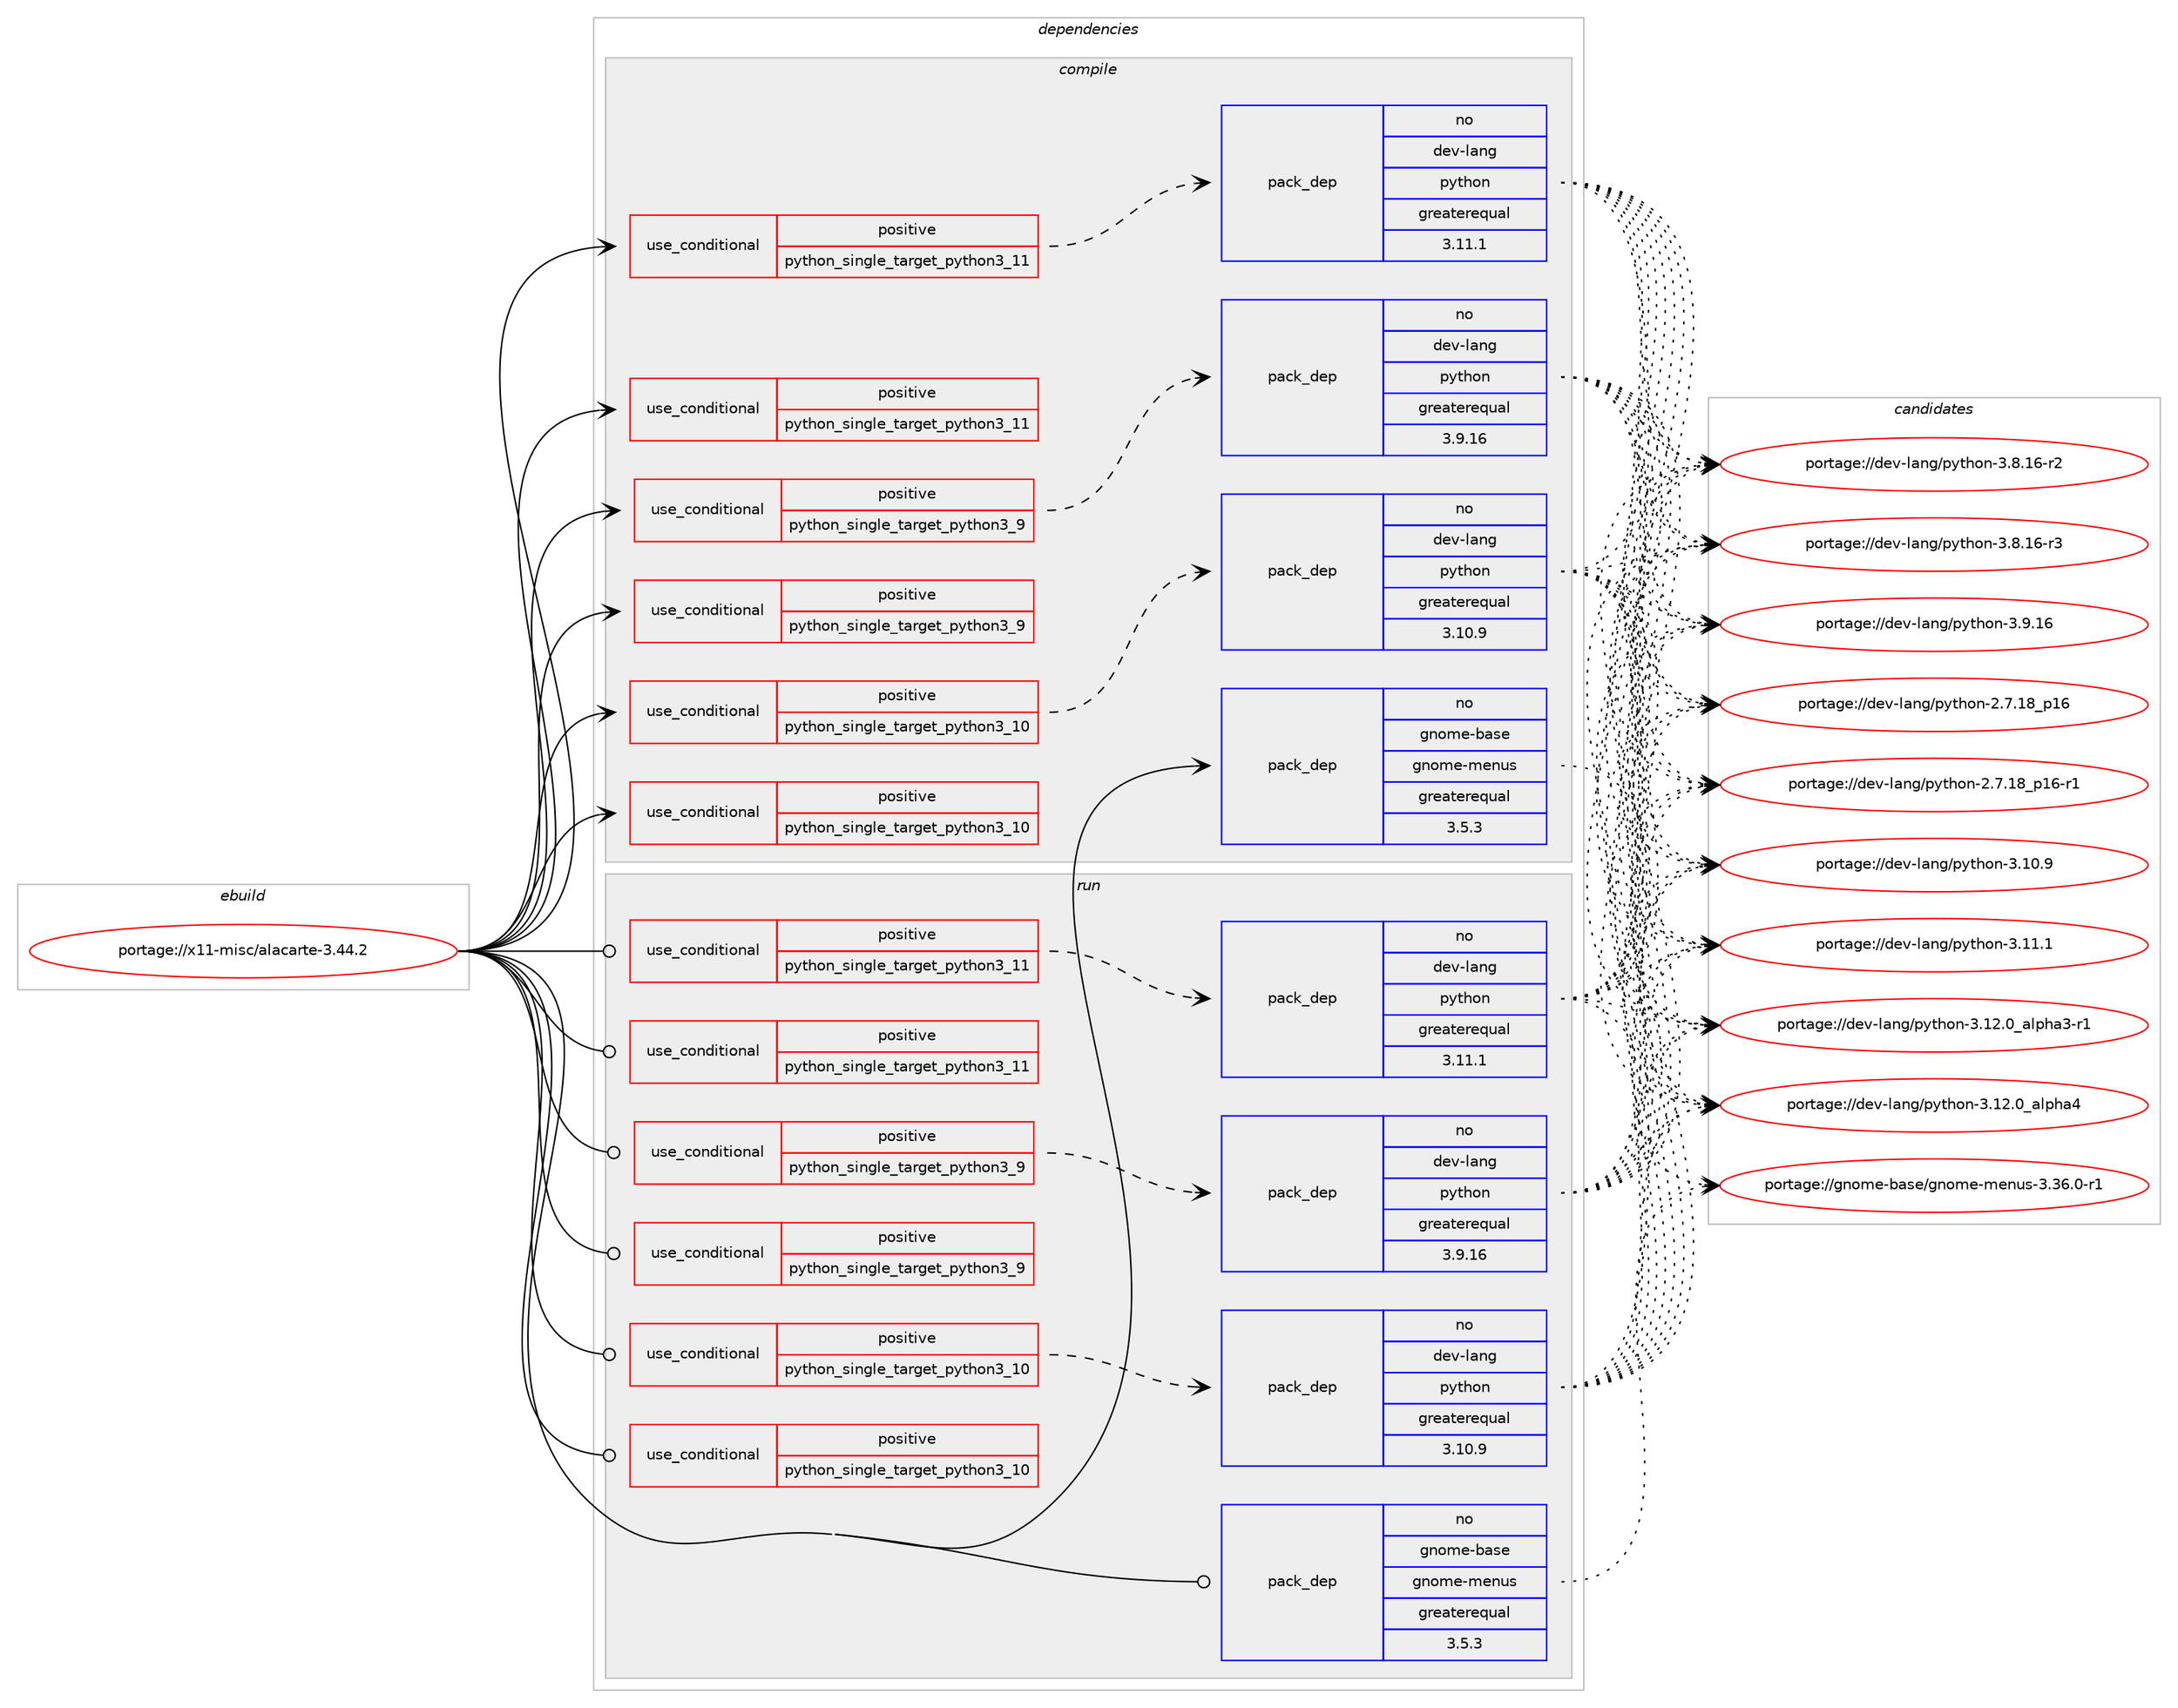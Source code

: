 digraph prolog {

# *************
# Graph options
# *************

newrank=true;
concentrate=true;
compound=true;
graph [rankdir=LR,fontname=Helvetica,fontsize=10,ranksep=1.5];#, ranksep=2.5, nodesep=0.2];
edge  [arrowhead=vee];
node  [fontname=Helvetica,fontsize=10];

# **********
# The ebuild
# **********

subgraph cluster_leftcol {
color=gray;
rank=same;
label=<<i>ebuild</i>>;
id [label="portage://x11-misc/alacarte-3.44.2", color=red, width=4, href="../x11-misc/alacarte-3.44.2.svg"];
}

# ****************
# The dependencies
# ****************

subgraph cluster_midcol {
color=gray;
label=<<i>dependencies</i>>;
subgraph cluster_compile {
fillcolor="#eeeeee";
style=filled;
label=<<i>compile</i>>;
subgraph cond6432 {
dependency10397 [label=<<TABLE BORDER="0" CELLBORDER="1" CELLSPACING="0" CELLPADDING="4"><TR><TD ROWSPAN="3" CELLPADDING="10">use_conditional</TD></TR><TR><TD>positive</TD></TR><TR><TD>python_single_target_python3_10</TD></TR></TABLE>>, shape=none, color=red];
subgraph pack3840 {
dependency10398 [label=<<TABLE BORDER="0" CELLBORDER="1" CELLSPACING="0" CELLPADDING="4" WIDTH="220"><TR><TD ROWSPAN="6" CELLPADDING="30">pack_dep</TD></TR><TR><TD WIDTH="110">no</TD></TR><TR><TD>dev-lang</TD></TR><TR><TD>python</TD></TR><TR><TD>greaterequal</TD></TR><TR><TD>3.10.9</TD></TR></TABLE>>, shape=none, color=blue];
}
dependency10397:e -> dependency10398:w [weight=20,style="dashed",arrowhead="vee"];
}
id:e -> dependency10397:w [weight=20,style="solid",arrowhead="vee"];
subgraph cond6433 {
dependency10399 [label=<<TABLE BORDER="0" CELLBORDER="1" CELLSPACING="0" CELLPADDING="4"><TR><TD ROWSPAN="3" CELLPADDING="10">use_conditional</TD></TR><TR><TD>positive</TD></TR><TR><TD>python_single_target_python3_10</TD></TR></TABLE>>, shape=none, color=red];
# *** BEGIN UNKNOWN DEPENDENCY TYPE (TODO) ***
# dependency10399 -> package_dependency(portage://x11-misc/alacarte-3.44.2,install,no,dev-python,pygobject,none,[,,],[slot(3)],[use(enable(python_targets_python3_10),negative)])
# *** END UNKNOWN DEPENDENCY TYPE (TODO) ***

}
id:e -> dependency10399:w [weight=20,style="solid",arrowhead="vee"];
subgraph cond6434 {
dependency10400 [label=<<TABLE BORDER="0" CELLBORDER="1" CELLSPACING="0" CELLPADDING="4"><TR><TD ROWSPAN="3" CELLPADDING="10">use_conditional</TD></TR><TR><TD>positive</TD></TR><TR><TD>python_single_target_python3_11</TD></TR></TABLE>>, shape=none, color=red];
subgraph pack3841 {
dependency10401 [label=<<TABLE BORDER="0" CELLBORDER="1" CELLSPACING="0" CELLPADDING="4" WIDTH="220"><TR><TD ROWSPAN="6" CELLPADDING="30">pack_dep</TD></TR><TR><TD WIDTH="110">no</TD></TR><TR><TD>dev-lang</TD></TR><TR><TD>python</TD></TR><TR><TD>greaterequal</TD></TR><TR><TD>3.11.1</TD></TR></TABLE>>, shape=none, color=blue];
}
dependency10400:e -> dependency10401:w [weight=20,style="dashed",arrowhead="vee"];
}
id:e -> dependency10400:w [weight=20,style="solid",arrowhead="vee"];
subgraph cond6435 {
dependency10402 [label=<<TABLE BORDER="0" CELLBORDER="1" CELLSPACING="0" CELLPADDING="4"><TR><TD ROWSPAN="3" CELLPADDING="10">use_conditional</TD></TR><TR><TD>positive</TD></TR><TR><TD>python_single_target_python3_11</TD></TR></TABLE>>, shape=none, color=red];
# *** BEGIN UNKNOWN DEPENDENCY TYPE (TODO) ***
# dependency10402 -> package_dependency(portage://x11-misc/alacarte-3.44.2,install,no,dev-python,pygobject,none,[,,],[slot(3)],[use(enable(python_targets_python3_11),negative)])
# *** END UNKNOWN DEPENDENCY TYPE (TODO) ***

}
id:e -> dependency10402:w [weight=20,style="solid",arrowhead="vee"];
subgraph cond6436 {
dependency10403 [label=<<TABLE BORDER="0" CELLBORDER="1" CELLSPACING="0" CELLPADDING="4"><TR><TD ROWSPAN="3" CELLPADDING="10">use_conditional</TD></TR><TR><TD>positive</TD></TR><TR><TD>python_single_target_python3_9</TD></TR></TABLE>>, shape=none, color=red];
subgraph pack3842 {
dependency10404 [label=<<TABLE BORDER="0" CELLBORDER="1" CELLSPACING="0" CELLPADDING="4" WIDTH="220"><TR><TD ROWSPAN="6" CELLPADDING="30">pack_dep</TD></TR><TR><TD WIDTH="110">no</TD></TR><TR><TD>dev-lang</TD></TR><TR><TD>python</TD></TR><TR><TD>greaterequal</TD></TR><TR><TD>3.9.16</TD></TR></TABLE>>, shape=none, color=blue];
}
dependency10403:e -> dependency10404:w [weight=20,style="dashed",arrowhead="vee"];
}
id:e -> dependency10403:w [weight=20,style="solid",arrowhead="vee"];
subgraph cond6437 {
dependency10405 [label=<<TABLE BORDER="0" CELLBORDER="1" CELLSPACING="0" CELLPADDING="4"><TR><TD ROWSPAN="3" CELLPADDING="10">use_conditional</TD></TR><TR><TD>positive</TD></TR><TR><TD>python_single_target_python3_9</TD></TR></TABLE>>, shape=none, color=red];
# *** BEGIN UNKNOWN DEPENDENCY TYPE (TODO) ***
# dependency10405 -> package_dependency(portage://x11-misc/alacarte-3.44.2,install,no,dev-python,pygobject,none,[,,],[slot(3)],[use(enable(python_targets_python3_9),negative)])
# *** END UNKNOWN DEPENDENCY TYPE (TODO) ***

}
id:e -> dependency10405:w [weight=20,style="solid",arrowhead="vee"];
subgraph pack3843 {
dependency10406 [label=<<TABLE BORDER="0" CELLBORDER="1" CELLSPACING="0" CELLPADDING="4" WIDTH="220"><TR><TD ROWSPAN="6" CELLPADDING="30">pack_dep</TD></TR><TR><TD WIDTH="110">no</TD></TR><TR><TD>gnome-base</TD></TR><TR><TD>gnome-menus</TD></TR><TR><TD>greaterequal</TD></TR><TR><TD>3.5.3</TD></TR></TABLE>>, shape=none, color=blue];
}
id:e -> dependency10406:w [weight=20,style="solid",arrowhead="vee"];
}
subgraph cluster_compileandrun {
fillcolor="#eeeeee";
style=filled;
label=<<i>compile and run</i>>;
}
subgraph cluster_run {
fillcolor="#eeeeee";
style=filled;
label=<<i>run</i>>;
subgraph cond6438 {
dependency10407 [label=<<TABLE BORDER="0" CELLBORDER="1" CELLSPACING="0" CELLPADDING="4"><TR><TD ROWSPAN="3" CELLPADDING="10">use_conditional</TD></TR><TR><TD>positive</TD></TR><TR><TD>python_single_target_python3_10</TD></TR></TABLE>>, shape=none, color=red];
subgraph pack3844 {
dependency10408 [label=<<TABLE BORDER="0" CELLBORDER="1" CELLSPACING="0" CELLPADDING="4" WIDTH="220"><TR><TD ROWSPAN="6" CELLPADDING="30">pack_dep</TD></TR><TR><TD WIDTH="110">no</TD></TR><TR><TD>dev-lang</TD></TR><TR><TD>python</TD></TR><TR><TD>greaterequal</TD></TR><TR><TD>3.10.9</TD></TR></TABLE>>, shape=none, color=blue];
}
dependency10407:e -> dependency10408:w [weight=20,style="dashed",arrowhead="vee"];
}
id:e -> dependency10407:w [weight=20,style="solid",arrowhead="odot"];
subgraph cond6439 {
dependency10409 [label=<<TABLE BORDER="0" CELLBORDER="1" CELLSPACING="0" CELLPADDING="4"><TR><TD ROWSPAN="3" CELLPADDING="10">use_conditional</TD></TR><TR><TD>positive</TD></TR><TR><TD>python_single_target_python3_10</TD></TR></TABLE>>, shape=none, color=red];
# *** BEGIN UNKNOWN DEPENDENCY TYPE (TODO) ***
# dependency10409 -> package_dependency(portage://x11-misc/alacarte-3.44.2,run,no,dev-python,pygobject,none,[,,],[slot(3)],[use(enable(python_targets_python3_10),negative)])
# *** END UNKNOWN DEPENDENCY TYPE (TODO) ***

}
id:e -> dependency10409:w [weight=20,style="solid",arrowhead="odot"];
subgraph cond6440 {
dependency10410 [label=<<TABLE BORDER="0" CELLBORDER="1" CELLSPACING="0" CELLPADDING="4"><TR><TD ROWSPAN="3" CELLPADDING="10">use_conditional</TD></TR><TR><TD>positive</TD></TR><TR><TD>python_single_target_python3_11</TD></TR></TABLE>>, shape=none, color=red];
subgraph pack3845 {
dependency10411 [label=<<TABLE BORDER="0" CELLBORDER="1" CELLSPACING="0" CELLPADDING="4" WIDTH="220"><TR><TD ROWSPAN="6" CELLPADDING="30">pack_dep</TD></TR><TR><TD WIDTH="110">no</TD></TR><TR><TD>dev-lang</TD></TR><TR><TD>python</TD></TR><TR><TD>greaterequal</TD></TR><TR><TD>3.11.1</TD></TR></TABLE>>, shape=none, color=blue];
}
dependency10410:e -> dependency10411:w [weight=20,style="dashed",arrowhead="vee"];
}
id:e -> dependency10410:w [weight=20,style="solid",arrowhead="odot"];
subgraph cond6441 {
dependency10412 [label=<<TABLE BORDER="0" CELLBORDER="1" CELLSPACING="0" CELLPADDING="4"><TR><TD ROWSPAN="3" CELLPADDING="10">use_conditional</TD></TR><TR><TD>positive</TD></TR><TR><TD>python_single_target_python3_11</TD></TR></TABLE>>, shape=none, color=red];
# *** BEGIN UNKNOWN DEPENDENCY TYPE (TODO) ***
# dependency10412 -> package_dependency(portage://x11-misc/alacarte-3.44.2,run,no,dev-python,pygobject,none,[,,],[slot(3)],[use(enable(python_targets_python3_11),negative)])
# *** END UNKNOWN DEPENDENCY TYPE (TODO) ***

}
id:e -> dependency10412:w [weight=20,style="solid",arrowhead="odot"];
subgraph cond6442 {
dependency10413 [label=<<TABLE BORDER="0" CELLBORDER="1" CELLSPACING="0" CELLPADDING="4"><TR><TD ROWSPAN="3" CELLPADDING="10">use_conditional</TD></TR><TR><TD>positive</TD></TR><TR><TD>python_single_target_python3_9</TD></TR></TABLE>>, shape=none, color=red];
subgraph pack3846 {
dependency10414 [label=<<TABLE BORDER="0" CELLBORDER="1" CELLSPACING="0" CELLPADDING="4" WIDTH="220"><TR><TD ROWSPAN="6" CELLPADDING="30">pack_dep</TD></TR><TR><TD WIDTH="110">no</TD></TR><TR><TD>dev-lang</TD></TR><TR><TD>python</TD></TR><TR><TD>greaterequal</TD></TR><TR><TD>3.9.16</TD></TR></TABLE>>, shape=none, color=blue];
}
dependency10413:e -> dependency10414:w [weight=20,style="dashed",arrowhead="vee"];
}
id:e -> dependency10413:w [weight=20,style="solid",arrowhead="odot"];
subgraph cond6443 {
dependency10415 [label=<<TABLE BORDER="0" CELLBORDER="1" CELLSPACING="0" CELLPADDING="4"><TR><TD ROWSPAN="3" CELLPADDING="10">use_conditional</TD></TR><TR><TD>positive</TD></TR><TR><TD>python_single_target_python3_9</TD></TR></TABLE>>, shape=none, color=red];
# *** BEGIN UNKNOWN DEPENDENCY TYPE (TODO) ***
# dependency10415 -> package_dependency(portage://x11-misc/alacarte-3.44.2,run,no,dev-python,pygobject,none,[,,],[slot(3)],[use(enable(python_targets_python3_9),negative)])
# *** END UNKNOWN DEPENDENCY TYPE (TODO) ***

}
id:e -> dependency10415:w [weight=20,style="solid",arrowhead="odot"];
subgraph pack3847 {
dependency10416 [label=<<TABLE BORDER="0" CELLBORDER="1" CELLSPACING="0" CELLPADDING="4" WIDTH="220"><TR><TD ROWSPAN="6" CELLPADDING="30">pack_dep</TD></TR><TR><TD WIDTH="110">no</TD></TR><TR><TD>gnome-base</TD></TR><TR><TD>gnome-menus</TD></TR><TR><TD>greaterequal</TD></TR><TR><TD>3.5.3</TD></TR></TABLE>>, shape=none, color=blue];
}
id:e -> dependency10416:w [weight=20,style="solid",arrowhead="odot"];
# *** BEGIN UNKNOWN DEPENDENCY TYPE (TODO) ***
# id -> package_dependency(portage://x11-misc/alacarte-3.44.2,run,no,x11-libs,gdk-pixbuf,none,[,,],[slot(2)],[use(enable(introspection),none)])
# *** END UNKNOWN DEPENDENCY TYPE (TODO) ***

# *** BEGIN UNKNOWN DEPENDENCY TYPE (TODO) ***
# id -> package_dependency(portage://x11-misc/alacarte-3.44.2,run,no,x11-libs,gtk+,none,[,,],[slot(3)],[use(enable(introspection),none)])
# *** END UNKNOWN DEPENDENCY TYPE (TODO) ***

}
}

# **************
# The candidates
# **************

subgraph cluster_choices {
rank=same;
color=gray;
label=<<i>candidates</i>>;

subgraph choice3840 {
color=black;
nodesep=1;
choice10010111845108971101034711212111610411111045504655464956951124954 [label="portage://dev-lang/python-2.7.18_p16", color=red, width=4,href="../dev-lang/python-2.7.18_p16.svg"];
choice100101118451089711010347112121116104111110455046554649569511249544511449 [label="portage://dev-lang/python-2.7.18_p16-r1", color=red, width=4,href="../dev-lang/python-2.7.18_p16-r1.svg"];
choice10010111845108971101034711212111610411111045514649484657 [label="portage://dev-lang/python-3.10.9", color=red, width=4,href="../dev-lang/python-3.10.9.svg"];
choice10010111845108971101034711212111610411111045514649494649 [label="portage://dev-lang/python-3.11.1", color=red, width=4,href="../dev-lang/python-3.11.1.svg"];
choice10010111845108971101034711212111610411111045514649504648959710811210497514511449 [label="portage://dev-lang/python-3.12.0_alpha3-r1", color=red, width=4,href="../dev-lang/python-3.12.0_alpha3-r1.svg"];
choice1001011184510897110103471121211161041111104551464950464895971081121049752 [label="portage://dev-lang/python-3.12.0_alpha4", color=red, width=4,href="../dev-lang/python-3.12.0_alpha4.svg"];
choice100101118451089711010347112121116104111110455146564649544511450 [label="portage://dev-lang/python-3.8.16-r2", color=red, width=4,href="../dev-lang/python-3.8.16-r2.svg"];
choice100101118451089711010347112121116104111110455146564649544511451 [label="portage://dev-lang/python-3.8.16-r3", color=red, width=4,href="../dev-lang/python-3.8.16-r3.svg"];
choice10010111845108971101034711212111610411111045514657464954 [label="portage://dev-lang/python-3.9.16", color=red, width=4,href="../dev-lang/python-3.9.16.svg"];
dependency10398:e -> choice10010111845108971101034711212111610411111045504655464956951124954:w [style=dotted,weight="100"];
dependency10398:e -> choice100101118451089711010347112121116104111110455046554649569511249544511449:w [style=dotted,weight="100"];
dependency10398:e -> choice10010111845108971101034711212111610411111045514649484657:w [style=dotted,weight="100"];
dependency10398:e -> choice10010111845108971101034711212111610411111045514649494649:w [style=dotted,weight="100"];
dependency10398:e -> choice10010111845108971101034711212111610411111045514649504648959710811210497514511449:w [style=dotted,weight="100"];
dependency10398:e -> choice1001011184510897110103471121211161041111104551464950464895971081121049752:w [style=dotted,weight="100"];
dependency10398:e -> choice100101118451089711010347112121116104111110455146564649544511450:w [style=dotted,weight="100"];
dependency10398:e -> choice100101118451089711010347112121116104111110455146564649544511451:w [style=dotted,weight="100"];
dependency10398:e -> choice10010111845108971101034711212111610411111045514657464954:w [style=dotted,weight="100"];
}
subgraph choice3841 {
color=black;
nodesep=1;
choice10010111845108971101034711212111610411111045504655464956951124954 [label="portage://dev-lang/python-2.7.18_p16", color=red, width=4,href="../dev-lang/python-2.7.18_p16.svg"];
choice100101118451089711010347112121116104111110455046554649569511249544511449 [label="portage://dev-lang/python-2.7.18_p16-r1", color=red, width=4,href="../dev-lang/python-2.7.18_p16-r1.svg"];
choice10010111845108971101034711212111610411111045514649484657 [label="portage://dev-lang/python-3.10.9", color=red, width=4,href="../dev-lang/python-3.10.9.svg"];
choice10010111845108971101034711212111610411111045514649494649 [label="portage://dev-lang/python-3.11.1", color=red, width=4,href="../dev-lang/python-3.11.1.svg"];
choice10010111845108971101034711212111610411111045514649504648959710811210497514511449 [label="portage://dev-lang/python-3.12.0_alpha3-r1", color=red, width=4,href="../dev-lang/python-3.12.0_alpha3-r1.svg"];
choice1001011184510897110103471121211161041111104551464950464895971081121049752 [label="portage://dev-lang/python-3.12.0_alpha4", color=red, width=4,href="../dev-lang/python-3.12.0_alpha4.svg"];
choice100101118451089711010347112121116104111110455146564649544511450 [label="portage://dev-lang/python-3.8.16-r2", color=red, width=4,href="../dev-lang/python-3.8.16-r2.svg"];
choice100101118451089711010347112121116104111110455146564649544511451 [label="portage://dev-lang/python-3.8.16-r3", color=red, width=4,href="../dev-lang/python-3.8.16-r3.svg"];
choice10010111845108971101034711212111610411111045514657464954 [label="portage://dev-lang/python-3.9.16", color=red, width=4,href="../dev-lang/python-3.9.16.svg"];
dependency10401:e -> choice10010111845108971101034711212111610411111045504655464956951124954:w [style=dotted,weight="100"];
dependency10401:e -> choice100101118451089711010347112121116104111110455046554649569511249544511449:w [style=dotted,weight="100"];
dependency10401:e -> choice10010111845108971101034711212111610411111045514649484657:w [style=dotted,weight="100"];
dependency10401:e -> choice10010111845108971101034711212111610411111045514649494649:w [style=dotted,weight="100"];
dependency10401:e -> choice10010111845108971101034711212111610411111045514649504648959710811210497514511449:w [style=dotted,weight="100"];
dependency10401:e -> choice1001011184510897110103471121211161041111104551464950464895971081121049752:w [style=dotted,weight="100"];
dependency10401:e -> choice100101118451089711010347112121116104111110455146564649544511450:w [style=dotted,weight="100"];
dependency10401:e -> choice100101118451089711010347112121116104111110455146564649544511451:w [style=dotted,weight="100"];
dependency10401:e -> choice10010111845108971101034711212111610411111045514657464954:w [style=dotted,weight="100"];
}
subgraph choice3842 {
color=black;
nodesep=1;
choice10010111845108971101034711212111610411111045504655464956951124954 [label="portage://dev-lang/python-2.7.18_p16", color=red, width=4,href="../dev-lang/python-2.7.18_p16.svg"];
choice100101118451089711010347112121116104111110455046554649569511249544511449 [label="portage://dev-lang/python-2.7.18_p16-r1", color=red, width=4,href="../dev-lang/python-2.7.18_p16-r1.svg"];
choice10010111845108971101034711212111610411111045514649484657 [label="portage://dev-lang/python-3.10.9", color=red, width=4,href="../dev-lang/python-3.10.9.svg"];
choice10010111845108971101034711212111610411111045514649494649 [label="portage://dev-lang/python-3.11.1", color=red, width=4,href="../dev-lang/python-3.11.1.svg"];
choice10010111845108971101034711212111610411111045514649504648959710811210497514511449 [label="portage://dev-lang/python-3.12.0_alpha3-r1", color=red, width=4,href="../dev-lang/python-3.12.0_alpha3-r1.svg"];
choice1001011184510897110103471121211161041111104551464950464895971081121049752 [label="portage://dev-lang/python-3.12.0_alpha4", color=red, width=4,href="../dev-lang/python-3.12.0_alpha4.svg"];
choice100101118451089711010347112121116104111110455146564649544511450 [label="portage://dev-lang/python-3.8.16-r2", color=red, width=4,href="../dev-lang/python-3.8.16-r2.svg"];
choice100101118451089711010347112121116104111110455146564649544511451 [label="portage://dev-lang/python-3.8.16-r3", color=red, width=4,href="../dev-lang/python-3.8.16-r3.svg"];
choice10010111845108971101034711212111610411111045514657464954 [label="portage://dev-lang/python-3.9.16", color=red, width=4,href="../dev-lang/python-3.9.16.svg"];
dependency10404:e -> choice10010111845108971101034711212111610411111045504655464956951124954:w [style=dotted,weight="100"];
dependency10404:e -> choice100101118451089711010347112121116104111110455046554649569511249544511449:w [style=dotted,weight="100"];
dependency10404:e -> choice10010111845108971101034711212111610411111045514649484657:w [style=dotted,weight="100"];
dependency10404:e -> choice10010111845108971101034711212111610411111045514649494649:w [style=dotted,weight="100"];
dependency10404:e -> choice10010111845108971101034711212111610411111045514649504648959710811210497514511449:w [style=dotted,weight="100"];
dependency10404:e -> choice1001011184510897110103471121211161041111104551464950464895971081121049752:w [style=dotted,weight="100"];
dependency10404:e -> choice100101118451089711010347112121116104111110455146564649544511450:w [style=dotted,weight="100"];
dependency10404:e -> choice100101118451089711010347112121116104111110455146564649544511451:w [style=dotted,weight="100"];
dependency10404:e -> choice10010111845108971101034711212111610411111045514657464954:w [style=dotted,weight="100"];
}
subgraph choice3843 {
color=black;
nodesep=1;
choice1031101111091014598971151014710311011110910145109101110117115455146515446484511449 [label="portage://gnome-base/gnome-menus-3.36.0-r1", color=red, width=4,href="../gnome-base/gnome-menus-3.36.0-r1.svg"];
dependency10406:e -> choice1031101111091014598971151014710311011110910145109101110117115455146515446484511449:w [style=dotted,weight="100"];
}
subgraph choice3844 {
color=black;
nodesep=1;
choice10010111845108971101034711212111610411111045504655464956951124954 [label="portage://dev-lang/python-2.7.18_p16", color=red, width=4,href="../dev-lang/python-2.7.18_p16.svg"];
choice100101118451089711010347112121116104111110455046554649569511249544511449 [label="portage://dev-lang/python-2.7.18_p16-r1", color=red, width=4,href="../dev-lang/python-2.7.18_p16-r1.svg"];
choice10010111845108971101034711212111610411111045514649484657 [label="portage://dev-lang/python-3.10.9", color=red, width=4,href="../dev-lang/python-3.10.9.svg"];
choice10010111845108971101034711212111610411111045514649494649 [label="portage://dev-lang/python-3.11.1", color=red, width=4,href="../dev-lang/python-3.11.1.svg"];
choice10010111845108971101034711212111610411111045514649504648959710811210497514511449 [label="portage://dev-lang/python-3.12.0_alpha3-r1", color=red, width=4,href="../dev-lang/python-3.12.0_alpha3-r1.svg"];
choice1001011184510897110103471121211161041111104551464950464895971081121049752 [label="portage://dev-lang/python-3.12.0_alpha4", color=red, width=4,href="../dev-lang/python-3.12.0_alpha4.svg"];
choice100101118451089711010347112121116104111110455146564649544511450 [label="portage://dev-lang/python-3.8.16-r2", color=red, width=4,href="../dev-lang/python-3.8.16-r2.svg"];
choice100101118451089711010347112121116104111110455146564649544511451 [label="portage://dev-lang/python-3.8.16-r3", color=red, width=4,href="../dev-lang/python-3.8.16-r3.svg"];
choice10010111845108971101034711212111610411111045514657464954 [label="portage://dev-lang/python-3.9.16", color=red, width=4,href="../dev-lang/python-3.9.16.svg"];
dependency10408:e -> choice10010111845108971101034711212111610411111045504655464956951124954:w [style=dotted,weight="100"];
dependency10408:e -> choice100101118451089711010347112121116104111110455046554649569511249544511449:w [style=dotted,weight="100"];
dependency10408:e -> choice10010111845108971101034711212111610411111045514649484657:w [style=dotted,weight="100"];
dependency10408:e -> choice10010111845108971101034711212111610411111045514649494649:w [style=dotted,weight="100"];
dependency10408:e -> choice10010111845108971101034711212111610411111045514649504648959710811210497514511449:w [style=dotted,weight="100"];
dependency10408:e -> choice1001011184510897110103471121211161041111104551464950464895971081121049752:w [style=dotted,weight="100"];
dependency10408:e -> choice100101118451089711010347112121116104111110455146564649544511450:w [style=dotted,weight="100"];
dependency10408:e -> choice100101118451089711010347112121116104111110455146564649544511451:w [style=dotted,weight="100"];
dependency10408:e -> choice10010111845108971101034711212111610411111045514657464954:w [style=dotted,weight="100"];
}
subgraph choice3845 {
color=black;
nodesep=1;
choice10010111845108971101034711212111610411111045504655464956951124954 [label="portage://dev-lang/python-2.7.18_p16", color=red, width=4,href="../dev-lang/python-2.7.18_p16.svg"];
choice100101118451089711010347112121116104111110455046554649569511249544511449 [label="portage://dev-lang/python-2.7.18_p16-r1", color=red, width=4,href="../dev-lang/python-2.7.18_p16-r1.svg"];
choice10010111845108971101034711212111610411111045514649484657 [label="portage://dev-lang/python-3.10.9", color=red, width=4,href="../dev-lang/python-3.10.9.svg"];
choice10010111845108971101034711212111610411111045514649494649 [label="portage://dev-lang/python-3.11.1", color=red, width=4,href="../dev-lang/python-3.11.1.svg"];
choice10010111845108971101034711212111610411111045514649504648959710811210497514511449 [label="portage://dev-lang/python-3.12.0_alpha3-r1", color=red, width=4,href="../dev-lang/python-3.12.0_alpha3-r1.svg"];
choice1001011184510897110103471121211161041111104551464950464895971081121049752 [label="portage://dev-lang/python-3.12.0_alpha4", color=red, width=4,href="../dev-lang/python-3.12.0_alpha4.svg"];
choice100101118451089711010347112121116104111110455146564649544511450 [label="portage://dev-lang/python-3.8.16-r2", color=red, width=4,href="../dev-lang/python-3.8.16-r2.svg"];
choice100101118451089711010347112121116104111110455146564649544511451 [label="portage://dev-lang/python-3.8.16-r3", color=red, width=4,href="../dev-lang/python-3.8.16-r3.svg"];
choice10010111845108971101034711212111610411111045514657464954 [label="portage://dev-lang/python-3.9.16", color=red, width=4,href="../dev-lang/python-3.9.16.svg"];
dependency10411:e -> choice10010111845108971101034711212111610411111045504655464956951124954:w [style=dotted,weight="100"];
dependency10411:e -> choice100101118451089711010347112121116104111110455046554649569511249544511449:w [style=dotted,weight="100"];
dependency10411:e -> choice10010111845108971101034711212111610411111045514649484657:w [style=dotted,weight="100"];
dependency10411:e -> choice10010111845108971101034711212111610411111045514649494649:w [style=dotted,weight="100"];
dependency10411:e -> choice10010111845108971101034711212111610411111045514649504648959710811210497514511449:w [style=dotted,weight="100"];
dependency10411:e -> choice1001011184510897110103471121211161041111104551464950464895971081121049752:w [style=dotted,weight="100"];
dependency10411:e -> choice100101118451089711010347112121116104111110455146564649544511450:w [style=dotted,weight="100"];
dependency10411:e -> choice100101118451089711010347112121116104111110455146564649544511451:w [style=dotted,weight="100"];
dependency10411:e -> choice10010111845108971101034711212111610411111045514657464954:w [style=dotted,weight="100"];
}
subgraph choice3846 {
color=black;
nodesep=1;
choice10010111845108971101034711212111610411111045504655464956951124954 [label="portage://dev-lang/python-2.7.18_p16", color=red, width=4,href="../dev-lang/python-2.7.18_p16.svg"];
choice100101118451089711010347112121116104111110455046554649569511249544511449 [label="portage://dev-lang/python-2.7.18_p16-r1", color=red, width=4,href="../dev-lang/python-2.7.18_p16-r1.svg"];
choice10010111845108971101034711212111610411111045514649484657 [label="portage://dev-lang/python-3.10.9", color=red, width=4,href="../dev-lang/python-3.10.9.svg"];
choice10010111845108971101034711212111610411111045514649494649 [label="portage://dev-lang/python-3.11.1", color=red, width=4,href="../dev-lang/python-3.11.1.svg"];
choice10010111845108971101034711212111610411111045514649504648959710811210497514511449 [label="portage://dev-lang/python-3.12.0_alpha3-r1", color=red, width=4,href="../dev-lang/python-3.12.0_alpha3-r1.svg"];
choice1001011184510897110103471121211161041111104551464950464895971081121049752 [label="portage://dev-lang/python-3.12.0_alpha4", color=red, width=4,href="../dev-lang/python-3.12.0_alpha4.svg"];
choice100101118451089711010347112121116104111110455146564649544511450 [label="portage://dev-lang/python-3.8.16-r2", color=red, width=4,href="../dev-lang/python-3.8.16-r2.svg"];
choice100101118451089711010347112121116104111110455146564649544511451 [label="portage://dev-lang/python-3.8.16-r3", color=red, width=4,href="../dev-lang/python-3.8.16-r3.svg"];
choice10010111845108971101034711212111610411111045514657464954 [label="portage://dev-lang/python-3.9.16", color=red, width=4,href="../dev-lang/python-3.9.16.svg"];
dependency10414:e -> choice10010111845108971101034711212111610411111045504655464956951124954:w [style=dotted,weight="100"];
dependency10414:e -> choice100101118451089711010347112121116104111110455046554649569511249544511449:w [style=dotted,weight="100"];
dependency10414:e -> choice10010111845108971101034711212111610411111045514649484657:w [style=dotted,weight="100"];
dependency10414:e -> choice10010111845108971101034711212111610411111045514649494649:w [style=dotted,weight="100"];
dependency10414:e -> choice10010111845108971101034711212111610411111045514649504648959710811210497514511449:w [style=dotted,weight="100"];
dependency10414:e -> choice1001011184510897110103471121211161041111104551464950464895971081121049752:w [style=dotted,weight="100"];
dependency10414:e -> choice100101118451089711010347112121116104111110455146564649544511450:w [style=dotted,weight="100"];
dependency10414:e -> choice100101118451089711010347112121116104111110455146564649544511451:w [style=dotted,weight="100"];
dependency10414:e -> choice10010111845108971101034711212111610411111045514657464954:w [style=dotted,weight="100"];
}
subgraph choice3847 {
color=black;
nodesep=1;
choice1031101111091014598971151014710311011110910145109101110117115455146515446484511449 [label="portage://gnome-base/gnome-menus-3.36.0-r1", color=red, width=4,href="../gnome-base/gnome-menus-3.36.0-r1.svg"];
dependency10416:e -> choice1031101111091014598971151014710311011110910145109101110117115455146515446484511449:w [style=dotted,weight="100"];
}
}

}
